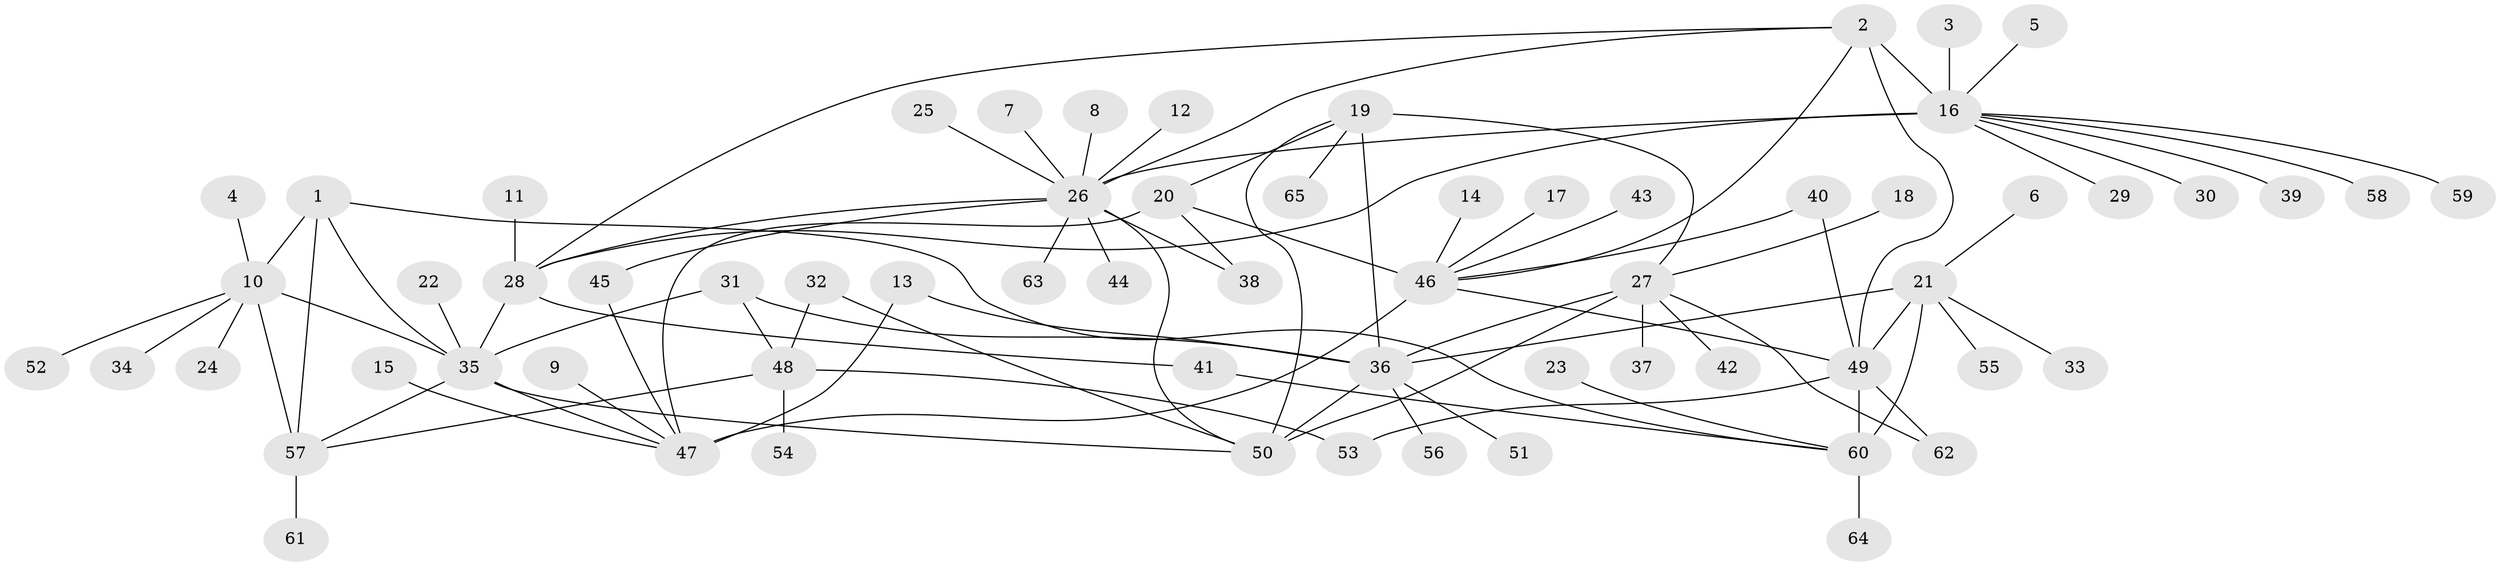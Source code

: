 // original degree distribution, {6: 0.038461538461538464, 7: 0.046153846153846156, 9: 0.038461538461538464, 13: 0.007692307692307693, 12: 0.007692307692307693, 5: 0.015384615384615385, 8: 0.023076923076923078, 10: 0.038461538461538464, 16: 0.007692307692307693, 11: 0.015384615384615385, 1: 0.6, 3: 0.046153846153846156, 2: 0.11538461538461539}
// Generated by graph-tools (version 1.1) at 2025/37/03/04/25 23:37:38]
// undirected, 65 vertices, 91 edges
graph export_dot {
  node [color=gray90,style=filled];
  1;
  2;
  3;
  4;
  5;
  6;
  7;
  8;
  9;
  10;
  11;
  12;
  13;
  14;
  15;
  16;
  17;
  18;
  19;
  20;
  21;
  22;
  23;
  24;
  25;
  26;
  27;
  28;
  29;
  30;
  31;
  32;
  33;
  34;
  35;
  36;
  37;
  38;
  39;
  40;
  41;
  42;
  43;
  44;
  45;
  46;
  47;
  48;
  49;
  50;
  51;
  52;
  53;
  54;
  55;
  56;
  57;
  58;
  59;
  60;
  61;
  62;
  63;
  64;
  65;
  1 -- 10 [weight=3.0];
  1 -- 35 [weight=1.0];
  1 -- 57 [weight=1.0];
  1 -- 60 [weight=1.0];
  2 -- 16 [weight=3.0];
  2 -- 26 [weight=1.0];
  2 -- 28 [weight=1.0];
  2 -- 46 [weight=1.0];
  2 -- 49 [weight=1.0];
  3 -- 16 [weight=1.0];
  4 -- 10 [weight=1.0];
  5 -- 16 [weight=1.0];
  6 -- 21 [weight=1.0];
  7 -- 26 [weight=1.0];
  8 -- 26 [weight=1.0];
  9 -- 47 [weight=1.0];
  10 -- 24 [weight=1.0];
  10 -- 34 [weight=1.0];
  10 -- 35 [weight=3.0];
  10 -- 52 [weight=1.0];
  10 -- 57 [weight=3.0];
  11 -- 28 [weight=1.0];
  12 -- 26 [weight=1.0];
  13 -- 36 [weight=1.0];
  13 -- 47 [weight=1.0];
  14 -- 46 [weight=1.0];
  15 -- 47 [weight=1.0];
  16 -- 26 [weight=3.0];
  16 -- 28 [weight=3.0];
  16 -- 29 [weight=1.0];
  16 -- 30 [weight=1.0];
  16 -- 39 [weight=1.0];
  16 -- 58 [weight=1.0];
  16 -- 59 [weight=1.0];
  17 -- 46 [weight=1.0];
  18 -- 27 [weight=1.0];
  19 -- 20 [weight=1.0];
  19 -- 27 [weight=1.0];
  19 -- 36 [weight=3.0];
  19 -- 50 [weight=1.0];
  19 -- 65 [weight=1.0];
  20 -- 38 [weight=1.0];
  20 -- 46 [weight=4.0];
  20 -- 47 [weight=1.0];
  21 -- 33 [weight=1.0];
  21 -- 36 [weight=1.0];
  21 -- 49 [weight=4.0];
  21 -- 55 [weight=1.0];
  21 -- 60 [weight=4.0];
  22 -- 35 [weight=1.0];
  23 -- 60 [weight=1.0];
  25 -- 26 [weight=1.0];
  26 -- 28 [weight=1.0];
  26 -- 38 [weight=1.0];
  26 -- 44 [weight=1.0];
  26 -- 45 [weight=1.0];
  26 -- 50 [weight=1.0];
  26 -- 63 [weight=1.0];
  27 -- 36 [weight=3.0];
  27 -- 37 [weight=1.0];
  27 -- 42 [weight=1.0];
  27 -- 50 [weight=1.0];
  27 -- 62 [weight=1.0];
  28 -- 35 [weight=1.0];
  28 -- 41 [weight=1.0];
  31 -- 35 [weight=1.0];
  31 -- 36 [weight=1.0];
  31 -- 48 [weight=1.0];
  32 -- 48 [weight=1.0];
  32 -- 50 [weight=1.0];
  35 -- 47 [weight=1.0];
  35 -- 50 [weight=1.0];
  35 -- 57 [weight=1.0];
  36 -- 50 [weight=3.0];
  36 -- 51 [weight=1.0];
  36 -- 56 [weight=1.0];
  40 -- 46 [weight=1.0];
  40 -- 49 [weight=1.0];
  41 -- 60 [weight=1.0];
  43 -- 46 [weight=1.0];
  45 -- 47 [weight=1.0];
  46 -- 47 [weight=4.0];
  46 -- 49 [weight=1.0];
  48 -- 53 [weight=1.0];
  48 -- 54 [weight=1.0];
  48 -- 57 [weight=1.0];
  49 -- 53 [weight=1.0];
  49 -- 60 [weight=4.0];
  49 -- 62 [weight=1.0];
  57 -- 61 [weight=1.0];
  60 -- 64 [weight=1.0];
}
